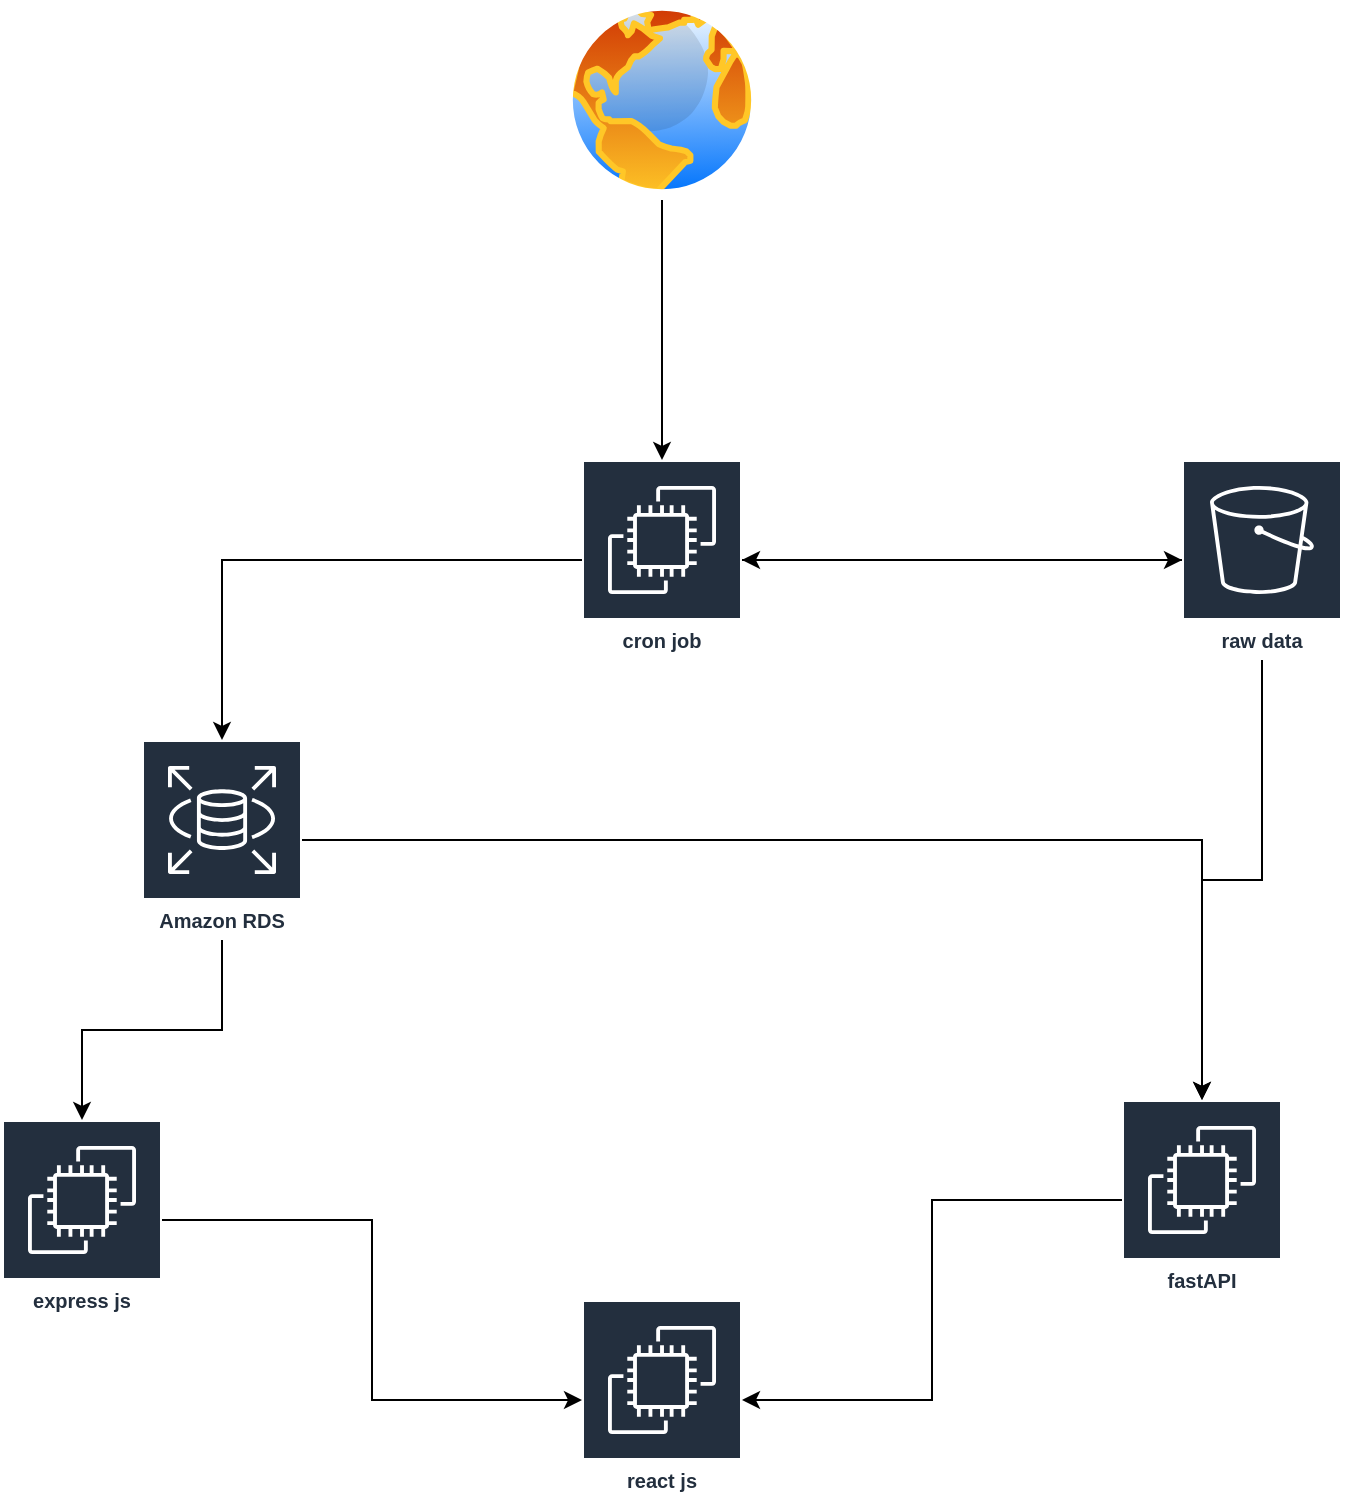 <mxfile version="26.0.16">
  <diagram name="Page-1" id="iDFN0tGlTUZPm3mPSUC2">
    <mxGraphModel dx="1434" dy="875" grid="1" gridSize="10" guides="1" tooltips="1" connect="1" arrows="1" fold="1" page="1" pageScale="1" pageWidth="827" pageHeight="1169" math="0" shadow="0">
      <root>
        <mxCell id="0" />
        <mxCell id="1" parent="0" />
        <mxCell id="2zKIwwScLKj-O0Kgd3oe-6" style="edgeStyle=orthogonalEdgeStyle;rounded=0;orthogonalLoop=1;jettySize=auto;html=1;" edge="1" parent="1" source="2zKIwwScLKj-O0Kgd3oe-1" target="2zKIwwScLKj-O0Kgd3oe-2">
          <mxGeometry relative="1" as="geometry" />
        </mxCell>
        <mxCell id="2zKIwwScLKj-O0Kgd3oe-13" value="" style="edgeStyle=orthogonalEdgeStyle;rounded=0;orthogonalLoop=1;jettySize=auto;html=1;" edge="1" parent="1" source="2zKIwwScLKj-O0Kgd3oe-1" target="2zKIwwScLKj-O0Kgd3oe-3">
          <mxGeometry relative="1" as="geometry" />
        </mxCell>
        <mxCell id="2zKIwwScLKj-O0Kgd3oe-1" value="cron job" style="sketch=0;outlineConnect=0;fontColor=#232F3E;gradientColor=none;strokeColor=#ffffff;fillColor=#232F3E;dashed=0;verticalLabelPosition=middle;verticalAlign=bottom;align=center;html=1;whiteSpace=wrap;fontSize=10;fontStyle=1;spacing=3;shape=mxgraph.aws4.productIcon;prIcon=mxgraph.aws4.ec2;" vertex="1" parent="1">
          <mxGeometry x="360" y="300" width="80" height="100" as="geometry" />
        </mxCell>
        <mxCell id="2zKIwwScLKj-O0Kgd3oe-8" style="edgeStyle=orthogonalEdgeStyle;rounded=0;orthogonalLoop=1;jettySize=auto;html=1;" edge="1" parent="1" source="2zKIwwScLKj-O0Kgd3oe-2" target="2zKIwwScLKj-O0Kgd3oe-1">
          <mxGeometry relative="1" as="geometry" />
        </mxCell>
        <mxCell id="2zKIwwScLKj-O0Kgd3oe-24" style="edgeStyle=orthogonalEdgeStyle;rounded=0;orthogonalLoop=1;jettySize=auto;html=1;" edge="1" parent="1" source="2zKIwwScLKj-O0Kgd3oe-2" target="2zKIwwScLKj-O0Kgd3oe-21">
          <mxGeometry relative="1" as="geometry" />
        </mxCell>
        <mxCell id="2zKIwwScLKj-O0Kgd3oe-2" value="raw data" style="sketch=0;outlineConnect=0;fontColor=#232F3E;gradientColor=none;strokeColor=#ffffff;fillColor=#232F3E;dashed=0;verticalLabelPosition=middle;verticalAlign=bottom;align=center;html=1;whiteSpace=wrap;fontSize=10;fontStyle=1;spacing=3;shape=mxgraph.aws4.productIcon;prIcon=mxgraph.aws4.s3;" vertex="1" parent="1">
          <mxGeometry x="660" y="300" width="80" height="100" as="geometry" />
        </mxCell>
        <mxCell id="2zKIwwScLKj-O0Kgd3oe-15" style="edgeStyle=orthogonalEdgeStyle;rounded=0;orthogonalLoop=1;jettySize=auto;html=1;" edge="1" parent="1" source="2zKIwwScLKj-O0Kgd3oe-3" target="2zKIwwScLKj-O0Kgd3oe-14">
          <mxGeometry relative="1" as="geometry" />
        </mxCell>
        <mxCell id="2zKIwwScLKj-O0Kgd3oe-25" style="edgeStyle=orthogonalEdgeStyle;rounded=0;orthogonalLoop=1;jettySize=auto;html=1;" edge="1" parent="1" source="2zKIwwScLKj-O0Kgd3oe-3" target="2zKIwwScLKj-O0Kgd3oe-21">
          <mxGeometry relative="1" as="geometry" />
        </mxCell>
        <mxCell id="2zKIwwScLKj-O0Kgd3oe-3" value="Amazon RDS" style="sketch=0;outlineConnect=0;fontColor=#232F3E;gradientColor=none;strokeColor=#ffffff;fillColor=#232F3E;dashed=0;verticalLabelPosition=middle;verticalAlign=bottom;align=center;html=1;whiteSpace=wrap;fontSize=10;fontStyle=1;spacing=3;shape=mxgraph.aws4.productIcon;prIcon=mxgraph.aws4.rds;" vertex="1" parent="1">
          <mxGeometry x="140" y="440" width="80" height="100" as="geometry" />
        </mxCell>
        <mxCell id="2zKIwwScLKj-O0Kgd3oe-5" style="edgeStyle=orthogonalEdgeStyle;rounded=0;orthogonalLoop=1;jettySize=auto;html=1;" edge="1" parent="1" source="2zKIwwScLKj-O0Kgd3oe-4" target="2zKIwwScLKj-O0Kgd3oe-1">
          <mxGeometry relative="1" as="geometry" />
        </mxCell>
        <mxCell id="2zKIwwScLKj-O0Kgd3oe-4" value="" style="image;aspect=fixed;perimeter=ellipsePerimeter;html=1;align=center;shadow=0;dashed=0;spacingTop=3;image=img/lib/active_directory/internet_globe.svg;" vertex="1" parent="1">
          <mxGeometry x="350" y="70" width="100" height="100" as="geometry" />
        </mxCell>
        <mxCell id="2zKIwwScLKj-O0Kgd3oe-30" style="edgeStyle=orthogonalEdgeStyle;rounded=0;orthogonalLoop=1;jettySize=auto;html=1;" edge="1" parent="1" source="2zKIwwScLKj-O0Kgd3oe-14" target="2zKIwwScLKj-O0Kgd3oe-17">
          <mxGeometry relative="1" as="geometry" />
        </mxCell>
        <mxCell id="2zKIwwScLKj-O0Kgd3oe-14" value="express js" style="sketch=0;outlineConnect=0;fontColor=#232F3E;gradientColor=none;strokeColor=#ffffff;fillColor=#232F3E;dashed=0;verticalLabelPosition=middle;verticalAlign=bottom;align=center;html=1;whiteSpace=wrap;fontSize=10;fontStyle=1;spacing=3;shape=mxgraph.aws4.productIcon;prIcon=mxgraph.aws4.ec2;" vertex="1" parent="1">
          <mxGeometry x="70" y="630" width="80" height="100" as="geometry" />
        </mxCell>
        <mxCell id="2zKIwwScLKj-O0Kgd3oe-17" value="react js" style="sketch=0;outlineConnect=0;fontColor=#232F3E;gradientColor=none;strokeColor=#ffffff;fillColor=#232F3E;dashed=0;verticalLabelPosition=middle;verticalAlign=bottom;align=center;html=1;whiteSpace=wrap;fontSize=10;fontStyle=1;spacing=3;shape=mxgraph.aws4.productIcon;prIcon=mxgraph.aws4.ec2;" vertex="1" parent="1">
          <mxGeometry x="360" y="720" width="80" height="100" as="geometry" />
        </mxCell>
        <mxCell id="2zKIwwScLKj-O0Kgd3oe-29" style="edgeStyle=orthogonalEdgeStyle;rounded=0;orthogonalLoop=1;jettySize=auto;html=1;" edge="1" parent="1" source="2zKIwwScLKj-O0Kgd3oe-21" target="2zKIwwScLKj-O0Kgd3oe-17">
          <mxGeometry relative="1" as="geometry" />
        </mxCell>
        <mxCell id="2zKIwwScLKj-O0Kgd3oe-21" value="fastAPI" style="sketch=0;outlineConnect=0;fontColor=#232F3E;gradientColor=none;strokeColor=#ffffff;fillColor=#232F3E;dashed=0;verticalLabelPosition=middle;verticalAlign=bottom;align=center;html=1;whiteSpace=wrap;fontSize=10;fontStyle=1;spacing=3;shape=mxgraph.aws4.productIcon;prIcon=mxgraph.aws4.ec2;" vertex="1" parent="1">
          <mxGeometry x="630" y="620" width="80" height="100" as="geometry" />
        </mxCell>
      </root>
    </mxGraphModel>
  </diagram>
</mxfile>
